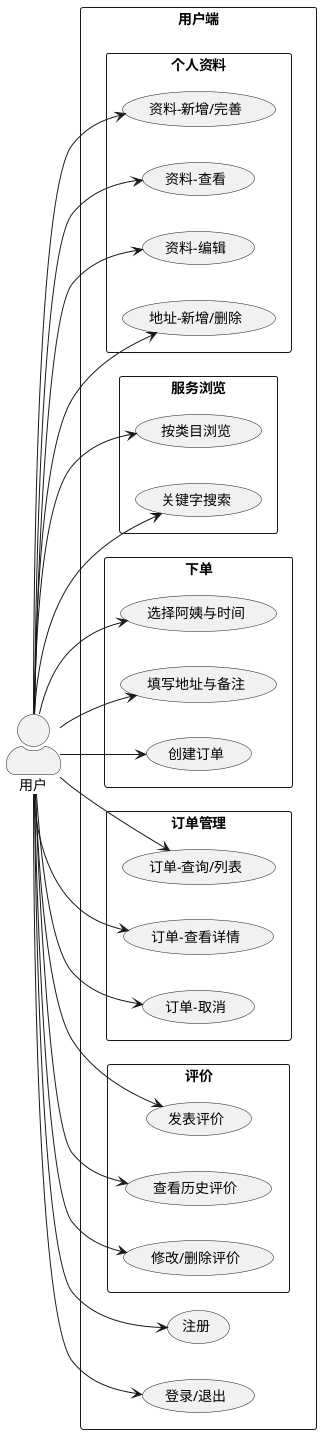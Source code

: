 @startuml
left to right direction
skinparam actorStyle awesome
skinparam packageStyle rectangle

actor 用户 as Customer

rectangle "用户端" {
  (注册) as UC_Register
  (登录/退出) as UC_Login

  package "个人资料" {
    (资料-新增/完善) as UC_ProfileCreate
    (资料-查看) as UC_ProfileRead
    (资料-编辑) as UC_ProfileUpdate
    (地址-新增/删除) as UC_AddressCrud
  }

  package "服务浏览" {
    (按类目浏览) as UC_BrowseCategory
    (关键字搜索) as UC_Search
  }

  package "下单" {
    (选择阿姨与时间) as UC_SelectWorker
    (填写地址与备注) as UC_FillForm
    (创建订单) as UC_CreateOrder
  }

  package "订单管理" {
    (订单-查询/列表) as UC_OrderRead
    (订单-查看详情) as UC_OrderDetail
    (订单-取消) as UC_OrderCancel
  }

  package "评价" {
    (发表评价) as UC_ReviewCreate
    (查看历史评价) as UC_ReviewRead
    (修改/删除评价) as UC_ReviewUpdateDelete
  }
}

Customer --> UC_Register
Customer --> UC_Login

Customer --> UC_ProfileCreate
Customer --> UC_ProfileRead
Customer --> UC_ProfileUpdate
Customer --> UC_AddressCrud

Customer --> UC_BrowseCategory
Customer --> UC_Search

Customer --> UC_SelectWorker
Customer --> UC_FillForm
Customer --> UC_CreateOrder

Customer --> UC_OrderRead
Customer --> UC_OrderDetail
Customer --> UC_OrderCancel

Customer --> UC_ReviewCreate
Customer --> UC_ReviewRead
Customer --> UC_ReviewUpdateDelete

@enduml

